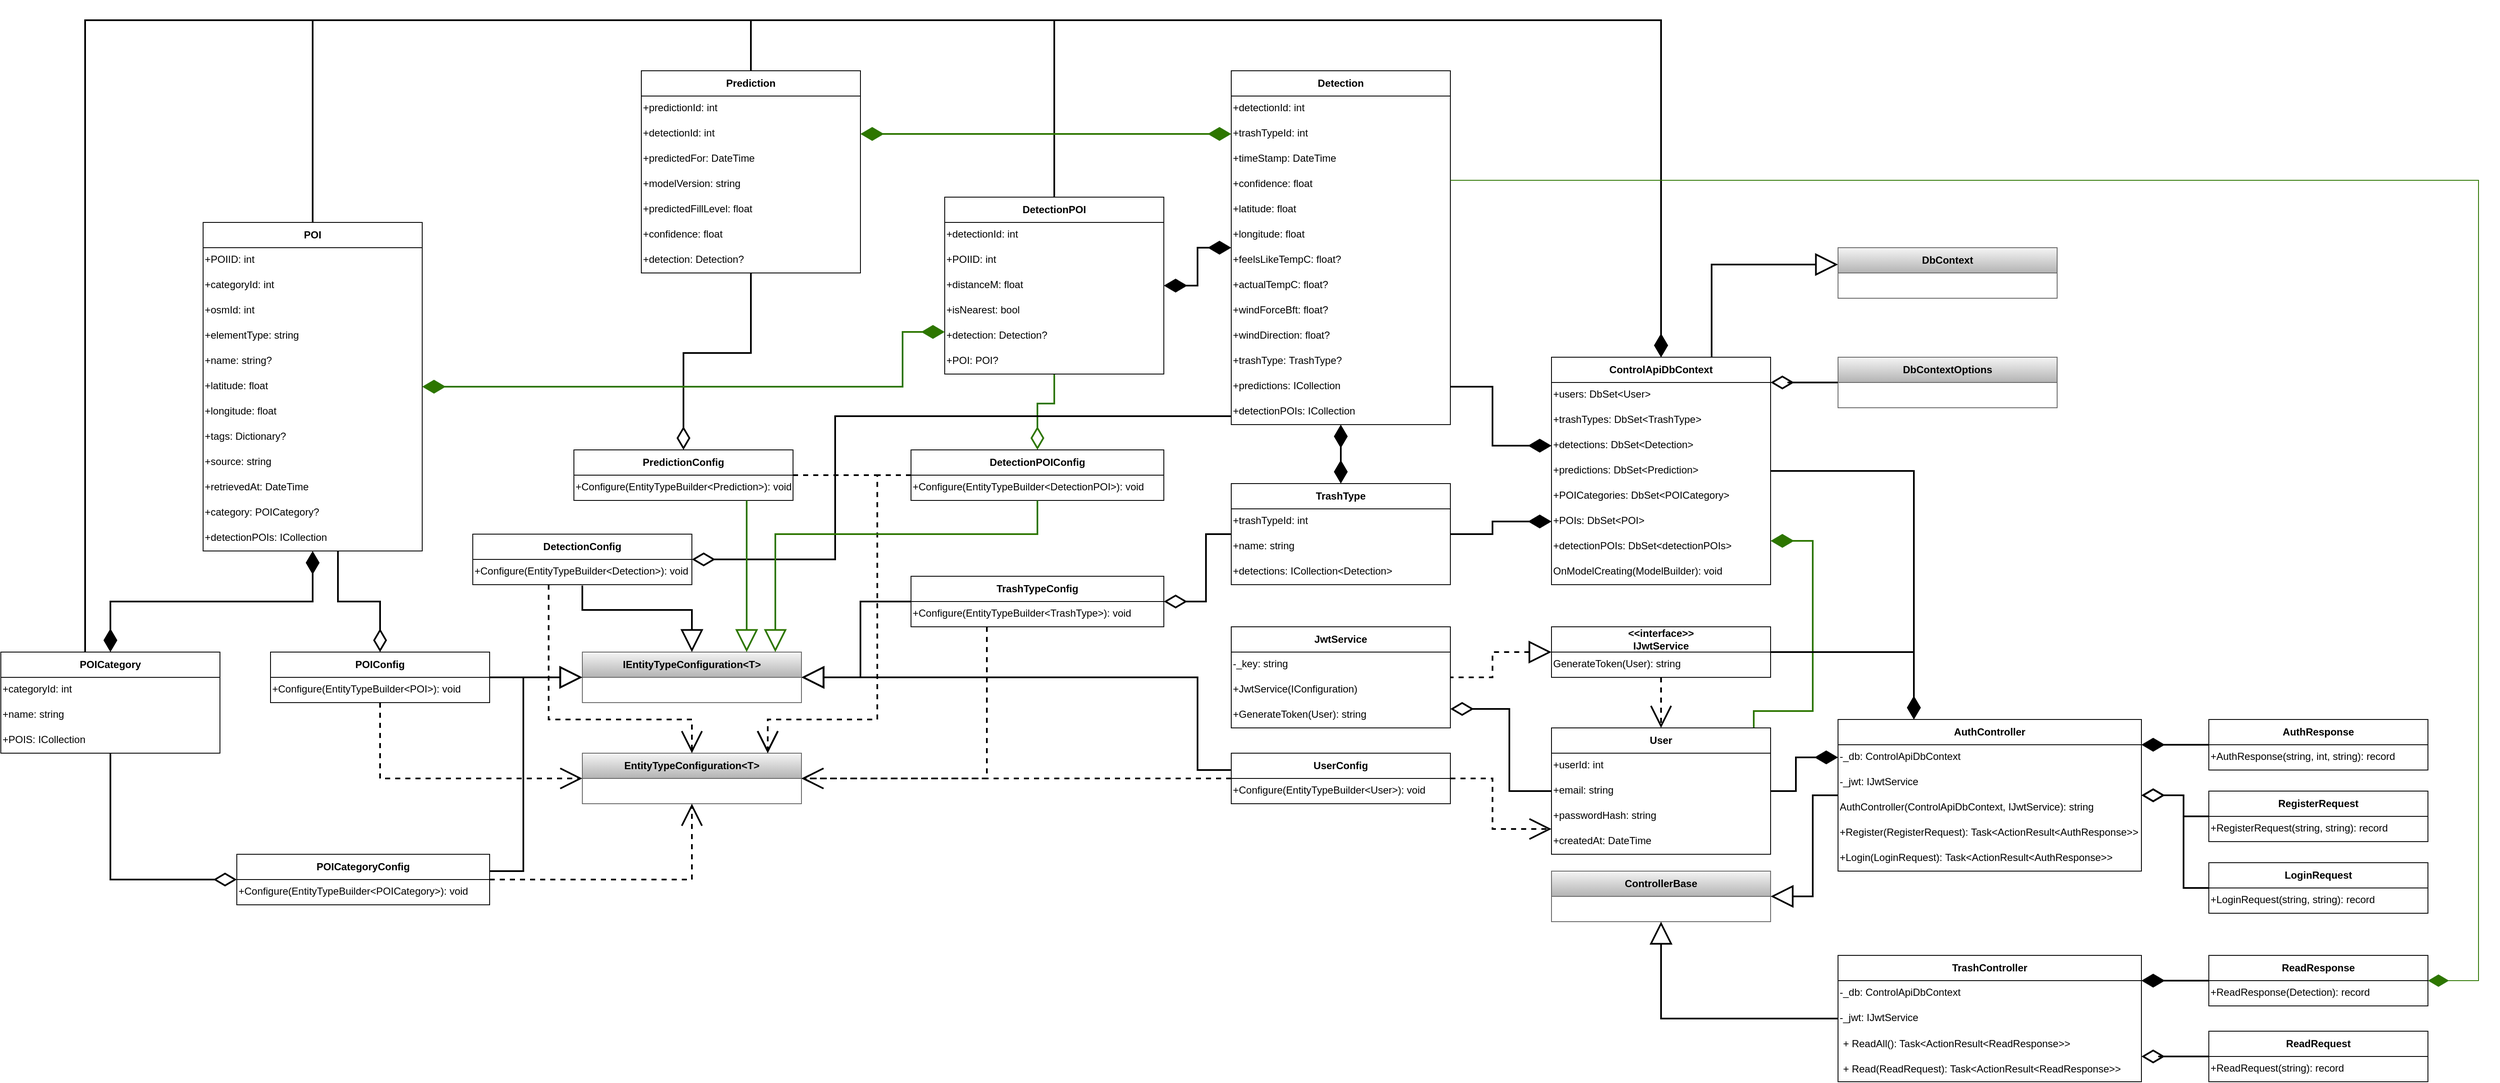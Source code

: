 <mxfile version="26.1.1">
  <diagram name="Page-1" id="39hm194q-l13xccRxlsW">
    <mxGraphModel dx="7555" dy="3264" grid="1" gridSize="10" guides="1" tooltips="1" connect="1" arrows="1" fold="1" page="1" pageScale="1" pageWidth="827" pageHeight="1169" math="0" shadow="0">
      <root>
        <mxCell id="0" />
        <mxCell id="1" parent="0" />
        <mxCell id="13d7S-6Wr-XDgdYsWWci-10" value="&lt;span style=&quot;font-weight: 700;&quot;&gt;TrashController&lt;/span&gt;" style="swimlane;fontStyle=0;childLayout=stackLayout;horizontal=1;startSize=30;horizontalStack=0;resizeParent=1;resizeParentMax=0;resizeLast=0;collapsible=1;marginBottom=0;whiteSpace=wrap;html=1;" parent="1" vertex="1">
          <mxGeometry x="-1440" y="480" width="360" height="150" as="geometry" />
        </mxCell>
        <mxCell id="RKpVfi-_QJKtM7PnYj4Q-44" value="-_db: ControlApiDbContext" style="text;whiteSpace=wrap;html=1;" vertex="1" parent="13d7S-6Wr-XDgdYsWWci-10">
          <mxGeometry y="30" width="360" height="30" as="geometry" />
        </mxCell>
        <mxCell id="RKpVfi-_QJKtM7PnYj4Q-43" value="-_jwt: IJwtService" style="text;whiteSpace=wrap;html=1;" vertex="1" parent="13d7S-6Wr-XDgdYsWWci-10">
          <mxGeometry y="60" width="360" height="30" as="geometry" />
        </mxCell>
        <mxCell id="13d7S-6Wr-XDgdYsWWci-21" value="+&amp;nbsp;ReadAll(): Task&amp;lt;ActionResult&amp;lt;ReadResponse&amp;gt;&amp;gt;" style="text;strokeColor=none;fillColor=none;align=left;verticalAlign=middle;spacingLeft=4;spacingRight=4;overflow=hidden;points=[[0,0.5],[1,0.5]];portConstraint=eastwest;rotatable=0;whiteSpace=wrap;html=1;" parent="13d7S-6Wr-XDgdYsWWci-10" vertex="1">
          <mxGeometry y="90" width="360" height="30" as="geometry" />
        </mxCell>
        <mxCell id="13d7S-6Wr-XDgdYsWWci-23" value="+ Read(ReadRequest): Task&amp;lt;ActionResult&amp;lt;ReadResponse&amp;gt;&amp;gt;" style="text;strokeColor=none;fillColor=none;align=left;verticalAlign=middle;spacingLeft=4;spacingRight=4;overflow=hidden;points=[[0,0.5],[1,0.5]];portConstraint=eastwest;rotatable=0;whiteSpace=wrap;html=1;" parent="13d7S-6Wr-XDgdYsWWci-10" vertex="1">
          <mxGeometry y="120" width="360" height="30" as="geometry" />
        </mxCell>
        <mxCell id="iMFxXNbG9mVQUTvpo4ha-89" style="edgeStyle=orthogonalEdgeStyle;rounded=0;orthogonalLoop=1;jettySize=auto;html=1;entryX=0.25;entryY=0;entryDx=0;entryDy=0;strokeWidth=2;endSize=22;endArrow=diamondThin;endFill=1;" parent="1" source="e_NueUDCwhWNqrkMhHox-1" target="iMFxXNbG9mVQUTvpo4ha-80" edge="1">
          <mxGeometry relative="1" as="geometry" />
        </mxCell>
        <mxCell id="RKpVfi-_QJKtM7PnYj4Q-41" style="edgeStyle=orthogonalEdgeStyle;rounded=0;orthogonalLoop=1;jettySize=auto;html=1;endArrow=block;endFill=0;strokeWidth=2;endSize=22;" edge="1" parent="1" source="e_NueUDCwhWNqrkMhHox-1" target="iMFxXNbG9mVQUTvpo4ha-42">
          <mxGeometry relative="1" as="geometry">
            <Array as="points">
              <mxPoint x="-1590" y="-340" />
            </Array>
          </mxGeometry>
        </mxCell>
        <mxCell id="e_NueUDCwhWNqrkMhHox-1" value="&lt;b&gt;ControlApiDbContext&lt;/b&gt;" style="swimlane;fontStyle=0;childLayout=stackLayout;horizontal=1;startSize=30;horizontalStack=0;resizeParent=1;resizeParentMax=0;resizeLast=0;collapsible=1;marginBottom=0;whiteSpace=wrap;html=1;align=center;labelBackgroundColor=none;fontColor=default;" parent="1" vertex="1">
          <mxGeometry x="-1780" y="-230" width="260" height="270" as="geometry" />
        </mxCell>
        <mxCell id="e_NueUDCwhWNqrkMhHox-4" value="&lt;span style=&quot;font-family: Helvetica; font-size: 12px; font-style: normal; font-variant-ligatures: normal; font-variant-caps: normal; font-weight: 400; letter-spacing: normal; orphans: 2; text-align: left; text-indent: 0px; text-transform: none; widows: 2; word-spacing: 0px; -webkit-text-stroke-width: 0px; white-space: normal; text-decoration-thickness: initial; text-decoration-style: initial; text-decoration-color: initial; float: none; display: inline !important;&quot;&gt;+users: DbSet&amp;lt;User&amp;gt;&lt;/span&gt;" style="text;whiteSpace=wrap;html=1;labelBackgroundColor=none;fontColor=default;" parent="e_NueUDCwhWNqrkMhHox-1" vertex="1">
          <mxGeometry y="30" width="260" height="30" as="geometry" />
        </mxCell>
        <mxCell id="e_NueUDCwhWNqrkMhHox-8" value="&lt;span style=&quot;font-family: Helvetica; font-size: 12px; font-style: normal; font-variant-ligatures: normal; font-variant-caps: normal; font-weight: 400; letter-spacing: normal; orphans: 2; text-align: left; text-indent: 0px; text-transform: none; widows: 2; word-spacing: 0px; -webkit-text-stroke-width: 0px; white-space: normal; text-decoration-thickness: initial; text-decoration-style: initial; text-decoration-color: initial; float: none; display: inline !important;&quot;&gt;+trashTypes: DbSet&amp;lt;TrashType&amp;gt;&lt;/span&gt;" style="text;whiteSpace=wrap;html=1;labelBackgroundColor=none;fontColor=default;" parent="e_NueUDCwhWNqrkMhHox-1" vertex="1">
          <mxGeometry y="60" width="260" height="30" as="geometry" />
        </mxCell>
        <mxCell id="e_NueUDCwhWNqrkMhHox-7" value="&lt;span style=&quot;font-family: Helvetica; font-size: 12px; font-style: normal; font-variant-ligatures: normal; font-variant-caps: normal; font-weight: 400; letter-spacing: normal; orphans: 2; text-align: left; text-indent: 0px; text-transform: none; widows: 2; word-spacing: 0px; -webkit-text-stroke-width: 0px; white-space: normal; text-decoration-thickness: initial; text-decoration-style: initial; text-decoration-color: initial; float: none; display: inline !important;&quot;&gt;+detections: DbSet&amp;lt;Detection&amp;gt;&lt;/span&gt;" style="text;whiteSpace=wrap;html=1;labelBackgroundColor=none;fontColor=default;" parent="e_NueUDCwhWNqrkMhHox-1" vertex="1">
          <mxGeometry y="90" width="260" height="30" as="geometry" />
        </mxCell>
        <mxCell id="e_NueUDCwhWNqrkMhHox-9" value="&lt;span style=&quot;font-family: Helvetica; font-size: 12px; font-style: normal; font-variant-ligatures: normal; font-variant-caps: normal; font-weight: 400; letter-spacing: normal; orphans: 2; text-align: left; text-indent: 0px; text-transform: none; widows: 2; word-spacing: 0px; -webkit-text-stroke-width: 0px; white-space: normal; text-decoration-thickness: initial; text-decoration-style: initial; text-decoration-color: initial; float: none; display: inline !important;&quot;&gt;+predictions: DbSet&amp;lt;Prediction&amp;gt;&lt;/span&gt;" style="text;whiteSpace=wrap;html=1;labelBackgroundColor=none;fontColor=default;" parent="e_NueUDCwhWNqrkMhHox-1" vertex="1">
          <mxGeometry y="120" width="260" height="30" as="geometry" />
        </mxCell>
        <mxCell id="e_NueUDCwhWNqrkMhHox-6" value="&lt;span style=&quot;font-family: Helvetica; font-size: 12px; font-style: normal; font-variant-ligatures: normal; font-variant-caps: normal; font-weight: 400; letter-spacing: normal; orphans: 2; text-align: left; text-indent: 0px; text-transform: none; widows: 2; word-spacing: 0px; -webkit-text-stroke-width: 0px; white-space: normal; text-decoration-thickness: initial; text-decoration-style: initial; text-decoration-color: initial; float: none; display: inline !important;&quot;&gt;+POICategories: DbSet&amp;lt;POICategory&amp;gt;&lt;/span&gt;" style="text;whiteSpace=wrap;html=1;labelBackgroundColor=none;fontColor=default;" parent="e_NueUDCwhWNqrkMhHox-1" vertex="1">
          <mxGeometry y="150" width="260" height="30" as="geometry" />
        </mxCell>
        <mxCell id="e_NueUDCwhWNqrkMhHox-5" value="&lt;span style=&quot;font-family: Helvetica; font-size: 12px; font-style: normal; font-variant-ligatures: normal; font-variant-caps: normal; font-weight: 400; letter-spacing: normal; orphans: 2; text-align: left; text-indent: 0px; text-transform: none; widows: 2; word-spacing: 0px; -webkit-text-stroke-width: 0px; white-space: normal; text-decoration-thickness: initial; text-decoration-style: initial; text-decoration-color: initial; float: none; display: inline !important;&quot;&gt;+POIs: DbSet&amp;lt;POI&amp;gt;&lt;/span&gt;" style="text;whiteSpace=wrap;html=1;labelBackgroundColor=none;fontColor=default;" parent="e_NueUDCwhWNqrkMhHox-1" vertex="1">
          <mxGeometry y="180" width="260" height="30" as="geometry" />
        </mxCell>
        <mxCell id="e_NueUDCwhWNqrkMhHox-3" value="&lt;span style=&quot;font-family: Helvetica; font-size: 12px; font-style: normal; font-variant-ligatures: normal; font-variant-caps: normal; font-weight: 400; letter-spacing: normal; orphans: 2; text-align: left; text-indent: 0px; text-transform: none; widows: 2; word-spacing: 0px; -webkit-text-stroke-width: 0px; white-space: normal; text-decoration-thickness: initial; text-decoration-style: initial; text-decoration-color: initial; float: none; display: inline !important;&quot;&gt;+detectionPOIs: DbSet&amp;lt;detectionPOIs&amp;gt;&lt;/span&gt;" style="text;whiteSpace=wrap;html=1;labelBackgroundColor=none;fontColor=default;" parent="e_NueUDCwhWNqrkMhHox-1" vertex="1">
          <mxGeometry y="210" width="260" height="30" as="geometry" />
        </mxCell>
        <mxCell id="e_NueUDCwhWNqrkMhHox-2" value="&lt;span style=&quot;font-family: Helvetica; font-size: 12px; font-style: normal; font-variant-ligatures: normal; font-variant-caps: normal; font-weight: 400; letter-spacing: normal; orphans: 2; text-align: left; text-indent: 0px; text-transform: none; widows: 2; word-spacing: 0px; -webkit-text-stroke-width: 0px; white-space: normal; text-decoration-thickness: initial; text-decoration-style: initial; text-decoration-color: initial; float: none; display: inline !important;&quot;&gt;OnModelCreating(ModelBuilder): void&lt;/span&gt;" style="text;whiteSpace=wrap;html=1;labelBackgroundColor=none;fontColor=default;" parent="e_NueUDCwhWNqrkMhHox-1" vertex="1">
          <mxGeometry y="240" width="260" height="30" as="geometry" />
        </mxCell>
        <mxCell id="iMFxXNbG9mVQUTvpo4ha-94" style="edgeStyle=orthogonalEdgeStyle;rounded=0;orthogonalLoop=1;jettySize=auto;html=1;entryX=0;entryY=0.5;entryDx=0;entryDy=0;endArrow=diamondThin;endFill=1;strokeWidth=2;endSize=22;" parent="1" source="e_NueUDCwhWNqrkMhHox-14" target="iMFxXNbG9mVQUTvpo4ha-81" edge="1">
          <mxGeometry relative="1" as="geometry" />
        </mxCell>
        <mxCell id="iMFxXNbG9mVQUTvpo4ha-97" style="edgeStyle=orthogonalEdgeStyle;rounded=0;orthogonalLoop=1;jettySize=auto;html=1;strokeWidth=2;fillColor=#60a917;strokeColor=#2D7600;endArrow=diamondThin;endFill=1;endSize=22;labelBackgroundColor=none;fontColor=default;" parent="1" source="e_NueUDCwhWNqrkMhHox-14" target="e_NueUDCwhWNqrkMhHox-1" edge="1">
          <mxGeometry relative="1" as="geometry">
            <Array as="points">
              <mxPoint x="-1540" y="190" />
              <mxPoint x="-1470" y="190" />
              <mxPoint x="-1470" y="-12" />
            </Array>
          </mxGeometry>
        </mxCell>
        <mxCell id="e_NueUDCwhWNqrkMhHox-14" value="&lt;b&gt;User&lt;/b&gt;" style="swimlane;fontStyle=0;childLayout=stackLayout;horizontal=1;startSize=30;horizontalStack=0;resizeParent=1;resizeParentMax=0;resizeLast=0;collapsible=1;marginBottom=0;whiteSpace=wrap;html=1;align=center;labelBackgroundColor=none;fontColor=default;" parent="1" vertex="1">
          <mxGeometry x="-1780" y="210" width="260" height="150" as="geometry" />
        </mxCell>
        <mxCell id="e_NueUDCwhWNqrkMhHox-16" value="&lt;span style=&quot;font-family: Helvetica; font-size: 12px; font-style: normal; font-variant-ligatures: normal; font-variant-caps: normal; font-weight: 400; letter-spacing: normal; orphans: 2; text-align: left; text-indent: 0px; text-transform: none; widows: 2; word-spacing: 0px; -webkit-text-stroke-width: 0px; white-space: normal; text-decoration-thickness: initial; text-decoration-style: initial; text-decoration-color: initial; float: none; display: inline !important;&quot;&gt;+userId: int&lt;/span&gt;" style="text;whiteSpace=wrap;html=1;labelBackgroundColor=none;fontColor=default;" parent="e_NueUDCwhWNqrkMhHox-14" vertex="1">
          <mxGeometry y="30" width="260" height="30" as="geometry" />
        </mxCell>
        <mxCell id="e_NueUDCwhWNqrkMhHox-17" value="&lt;span style=&quot;font-family: Helvetica; font-size: 12px; font-style: normal; font-variant-ligatures: normal; font-variant-caps: normal; font-weight: 400; letter-spacing: normal; orphans: 2; text-align: left; text-indent: 0px; text-transform: none; widows: 2; word-spacing: 0px; -webkit-text-stroke-width: 0px; white-space: normal; text-decoration-thickness: initial; text-decoration-style: initial; text-decoration-color: initial; float: none; display: inline !important;&quot;&gt;+email: string&lt;/span&gt;" style="text;whiteSpace=wrap;html=1;labelBackgroundColor=none;fontColor=default;" parent="e_NueUDCwhWNqrkMhHox-14" vertex="1">
          <mxGeometry y="60" width="260" height="30" as="geometry" />
        </mxCell>
        <mxCell id="e_NueUDCwhWNqrkMhHox-18" value="&lt;span style=&quot;font-family: Helvetica; font-size: 12px; font-style: normal; font-variant-ligatures: normal; font-variant-caps: normal; font-weight: 400; letter-spacing: normal; orphans: 2; text-align: left; text-indent: 0px; text-transform: none; widows: 2; word-spacing: 0px; -webkit-text-stroke-width: 0px; white-space: normal; text-decoration-thickness: initial; text-decoration-style: initial; text-decoration-color: initial; float: none; display: inline !important;&quot;&gt;+passwordHash: string&lt;/span&gt;" style="text;whiteSpace=wrap;html=1;labelBackgroundColor=none;fontColor=default;" parent="e_NueUDCwhWNqrkMhHox-14" vertex="1">
          <mxGeometry y="90" width="260" height="30" as="geometry" />
        </mxCell>
        <mxCell id="e_NueUDCwhWNqrkMhHox-15" value="&lt;span style=&quot;font-family: Helvetica; font-size: 12px; font-style: normal; font-variant-ligatures: normal; font-variant-caps: normal; font-weight: 400; letter-spacing: normal; orphans: 2; text-align: left; text-indent: 0px; text-transform: none; widows: 2; word-spacing: 0px; -webkit-text-stroke-width: 0px; white-space: normal; text-decoration-thickness: initial; text-decoration-style: initial; text-decoration-color: initial; float: none; display: inline !important;&quot;&gt;+createdAt: DateTime&lt;/span&gt;" style="text;whiteSpace=wrap;html=1;labelBackgroundColor=none;fontColor=default;" parent="e_NueUDCwhWNqrkMhHox-14" vertex="1">
          <mxGeometry y="120" width="260" height="30" as="geometry" />
        </mxCell>
        <mxCell id="RKpVfi-_QJKtM7PnYj4Q-1" style="edgeStyle=orthogonalEdgeStyle;rounded=0;orthogonalLoop=1;jettySize=auto;html=1;entryX=0;entryY=0.5;entryDx=0;entryDy=0;strokeWidth=2;endArrow=diamondThin;endFill=1;targetPerimeterSpacing=-1;endSize=22;" edge="1" parent="1" source="e_NueUDCwhWNqrkMhHox-19" target="e_NueUDCwhWNqrkMhHox-5">
          <mxGeometry relative="1" as="geometry" />
        </mxCell>
        <mxCell id="RKpVfi-_QJKtM7PnYj4Q-4" style="edgeStyle=orthogonalEdgeStyle;rounded=0;orthogonalLoop=1;jettySize=auto;html=1;strokeWidth=2;endArrow=diamondThin;endFill=0;endSize=22;" edge="1" parent="1" source="e_NueUDCwhWNqrkMhHox-19" target="iMFxXNbG9mVQUTvpo4ha-102">
          <mxGeometry relative="1" as="geometry" />
        </mxCell>
        <mxCell id="e_NueUDCwhWNqrkMhHox-19" value="TrashType" style="swimlane;childLayout=stackLayout;horizontal=1;startSize=30;horizontalStack=0;resizeParent=1;resizeParentMax=0;resizeLast=0;collapsible=1;marginBottom=0;whiteSpace=wrap;html=1;align=center;" parent="1" vertex="1">
          <mxGeometry x="-2160" y="-80" width="260" height="120" as="geometry" />
        </mxCell>
        <mxCell id="e_NueUDCwhWNqrkMhHox-20" value="+trashTypeId: int&#xa;" style="text;whiteSpace=wrap;html=1;" parent="e_NueUDCwhWNqrkMhHox-19" vertex="1">
          <mxGeometry y="30" width="260" height="30" as="geometry" />
        </mxCell>
        <mxCell id="e_NueUDCwhWNqrkMhHox-21" value="+name: string&#xa;" style="text;whiteSpace=wrap;html=1;" parent="e_NueUDCwhWNqrkMhHox-19" vertex="1">
          <mxGeometry y="60" width="260" height="30" as="geometry" />
        </mxCell>
        <mxCell id="e_NueUDCwhWNqrkMhHox-22" value="+detections:&amp;nbsp;ICollection&amp;lt;Detection&amp;gt;" style="text;whiteSpace=wrap;html=1;" parent="e_NueUDCwhWNqrkMhHox-19" vertex="1">
          <mxGeometry y="90" width="260" height="30" as="geometry" />
        </mxCell>
        <mxCell id="RKpVfi-_QJKtM7PnYj4Q-15" style="edgeStyle=orthogonalEdgeStyle;rounded=0;orthogonalLoop=1;jettySize=auto;html=1;endSize=22;endArrow=diamondThin;endFill=0;strokeWidth=2;" edge="1" parent="1" source="e_NueUDCwhWNqrkMhHox-25" target="iMFxXNbG9mVQUTvpo4ha-104">
          <mxGeometry relative="1" as="geometry" />
        </mxCell>
        <mxCell id="RKpVfi-_QJKtM7PnYj4Q-18" style="edgeStyle=orthogonalEdgeStyle;rounded=0;orthogonalLoop=1;jettySize=auto;html=1;strokeWidth=2;endArrow=diamondThin;endFill=1;endSize=22;" edge="1" parent="1" source="e_NueUDCwhWNqrkMhHox-25" target="e_NueUDCwhWNqrkMhHox-1">
          <mxGeometry relative="1" as="geometry">
            <Array as="points">
              <mxPoint x="-2730" y="-630" />
              <mxPoint x="-1650" y="-630" />
            </Array>
          </mxGeometry>
        </mxCell>
        <mxCell id="e_NueUDCwhWNqrkMhHox-25" value="Prediction" style="swimlane;childLayout=stackLayout;horizontal=1;startSize=30;horizontalStack=0;resizeParent=1;resizeParentMax=0;resizeLast=0;collapsible=1;marginBottom=0;whiteSpace=wrap;html=1;align=center;" parent="1" vertex="1">
          <mxGeometry x="-2860" y="-570" width="260" height="240" as="geometry" />
        </mxCell>
        <mxCell id="e_NueUDCwhWNqrkMhHox-26" value="+predictionId: int&#xa;" style="text;whiteSpace=wrap;html=1;" parent="e_NueUDCwhWNqrkMhHox-25" vertex="1">
          <mxGeometry y="30" width="260" height="30" as="geometry" />
        </mxCell>
        <mxCell id="e_NueUDCwhWNqrkMhHox-27" value="+detectionId: int&#xa;" style="text;whiteSpace=wrap;html=1;" parent="e_NueUDCwhWNqrkMhHox-25" vertex="1">
          <mxGeometry y="60" width="260" height="30" as="geometry" />
        </mxCell>
        <mxCell id="e_NueUDCwhWNqrkMhHox-28" value="+predictedFor: DateTime&#xa;" style="text;whiteSpace=wrap;html=1;" parent="e_NueUDCwhWNqrkMhHox-25" vertex="1">
          <mxGeometry y="90" width="260" height="30" as="geometry" />
        </mxCell>
        <mxCell id="e_NueUDCwhWNqrkMhHox-30" value="+modelVersion: string&#xa;" style="text;whiteSpace=wrap;html=1;" parent="e_NueUDCwhWNqrkMhHox-25" vertex="1">
          <mxGeometry y="120" width="260" height="30" as="geometry" />
        </mxCell>
        <mxCell id="e_NueUDCwhWNqrkMhHox-29" value="+predictedFillLevel: float&#xa;" style="text;whiteSpace=wrap;html=1;" parent="e_NueUDCwhWNqrkMhHox-25" vertex="1">
          <mxGeometry y="150" width="260" height="30" as="geometry" />
        </mxCell>
        <mxCell id="e_NueUDCwhWNqrkMhHox-32" value="+confidence: float&#xa;" style="text;whiteSpace=wrap;html=1;" parent="e_NueUDCwhWNqrkMhHox-25" vertex="1">
          <mxGeometry y="180" width="260" height="30" as="geometry" />
        </mxCell>
        <mxCell id="e_NueUDCwhWNqrkMhHox-31" value="+detection: Detection?" style="text;whiteSpace=wrap;html=1;" parent="e_NueUDCwhWNqrkMhHox-25" vertex="1">
          <mxGeometry y="210" width="260" height="30" as="geometry" />
        </mxCell>
        <mxCell id="RKpVfi-_QJKtM7PnYj4Q-27" style="edgeStyle=orthogonalEdgeStyle;rounded=0;orthogonalLoop=1;jettySize=auto;html=1;endArrow=diamondThin;endFill=1;strokeWidth=2;endSize=22;startArrow=diamondThin;startFill=1;startSize=22;" edge="1" parent="1" source="e_NueUDCwhWNqrkMhHox-34" target="e_NueUDCwhWNqrkMhHox-42">
          <mxGeometry relative="1" as="geometry" />
        </mxCell>
        <mxCell id="RKpVfi-_QJKtM7PnYj4Q-32" style="edgeStyle=orthogonalEdgeStyle;rounded=0;orthogonalLoop=1;jettySize=auto;html=1;endArrow=diamondThin;endFill=0;strokeWidth=2;endSize=22;" edge="1" parent="1" source="e_NueUDCwhWNqrkMhHox-34" target="iMFxXNbG9mVQUTvpo4ha-110">
          <mxGeometry relative="1" as="geometry">
            <Array as="points">
              <mxPoint x="-3490" y="390" />
            </Array>
          </mxGeometry>
        </mxCell>
        <mxCell id="RKpVfi-_QJKtM7PnYj4Q-33" style="edgeStyle=orthogonalEdgeStyle;rounded=0;orthogonalLoop=1;jettySize=auto;html=1;strokeWidth=2;endArrow=diamondThin;endFill=1;endSize=22;" edge="1" parent="1" source="e_NueUDCwhWNqrkMhHox-34" target="e_NueUDCwhWNqrkMhHox-1">
          <mxGeometry relative="1" as="geometry">
            <Array as="points">
              <mxPoint x="-3520" y="-630" />
              <mxPoint x="-1650" y="-630" />
            </Array>
          </mxGeometry>
        </mxCell>
        <mxCell id="e_NueUDCwhWNqrkMhHox-34" value="POICategory" style="swimlane;childLayout=stackLayout;horizontal=1;startSize=30;horizontalStack=0;resizeParent=1;resizeParentMax=0;resizeLast=0;collapsible=1;marginBottom=0;whiteSpace=wrap;html=1;align=center;" parent="1" vertex="1">
          <mxGeometry x="-3620" y="120" width="260" height="120" as="geometry" />
        </mxCell>
        <mxCell id="e_NueUDCwhWNqrkMhHox-35" value="+categoryId: int" style="text;whiteSpace=wrap;html=1;" parent="e_NueUDCwhWNqrkMhHox-34" vertex="1">
          <mxGeometry y="30" width="260" height="30" as="geometry" />
        </mxCell>
        <mxCell id="e_NueUDCwhWNqrkMhHox-36" value="+name: string" style="text;whiteSpace=wrap;html=1;" parent="e_NueUDCwhWNqrkMhHox-34" vertex="1">
          <mxGeometry y="60" width="260" height="30" as="geometry" />
        </mxCell>
        <mxCell id="e_NueUDCwhWNqrkMhHox-37" value="+POIS: ICollection&lt;POI&gt;" style="text;whiteSpace=wrap;html=1;" parent="e_NueUDCwhWNqrkMhHox-34" vertex="1">
          <mxGeometry y="90" width="260" height="30" as="geometry" />
        </mxCell>
        <mxCell id="RKpVfi-_QJKtM7PnYj4Q-28" style="edgeStyle=orthogonalEdgeStyle;rounded=0;orthogonalLoop=1;jettySize=auto;html=1;endArrow=diamondThin;startFill=0;strokeWidth=2;entryX=0.5;entryY=0;entryDx=0;entryDy=0;endFill=1;endSize=22;" edge="1" parent="1" source="e_NueUDCwhWNqrkMhHox-42" target="e_NueUDCwhWNqrkMhHox-1">
          <mxGeometry relative="1" as="geometry">
            <mxPoint x="-2730" y="-630" as="targetPoint" />
            <Array as="points">
              <mxPoint x="-3250" y="-630" />
              <mxPoint x="-1650" y="-630" />
            </Array>
          </mxGeometry>
        </mxCell>
        <mxCell id="RKpVfi-_QJKtM7PnYj4Q-29" style="edgeStyle=orthogonalEdgeStyle;rounded=0;orthogonalLoop=1;jettySize=auto;html=1;entryX=0.5;entryY=0;entryDx=0;entryDy=0;strokeWidth=2;endSize=22;endArrow=diamondThin;endFill=0;" edge="1" parent="1" source="e_NueUDCwhWNqrkMhHox-42" target="iMFxXNbG9mVQUTvpo4ha-112">
          <mxGeometry relative="1" as="geometry">
            <Array as="points">
              <mxPoint x="-3220" y="60" />
              <mxPoint x="-3170" y="60" />
            </Array>
          </mxGeometry>
        </mxCell>
        <mxCell id="e_NueUDCwhWNqrkMhHox-42" value="POI" style="swimlane;childLayout=stackLayout;horizontal=1;startSize=30;horizontalStack=0;resizeParent=1;resizeParentMax=0;resizeLast=0;collapsible=1;marginBottom=0;whiteSpace=wrap;html=1;align=center;" parent="1" vertex="1">
          <mxGeometry x="-3380" y="-390" width="260" height="390" as="geometry" />
        </mxCell>
        <mxCell id="e_NueUDCwhWNqrkMhHox-43" value="+POIID: int" style="text;whiteSpace=wrap;html=1;" parent="e_NueUDCwhWNqrkMhHox-42" vertex="1">
          <mxGeometry y="30" width="260" height="30" as="geometry" />
        </mxCell>
        <mxCell id="e_NueUDCwhWNqrkMhHox-44" value="+categoryId: int" style="text;whiteSpace=wrap;html=1;" parent="e_NueUDCwhWNqrkMhHox-42" vertex="1">
          <mxGeometry y="60" width="260" height="30" as="geometry" />
        </mxCell>
        <mxCell id="e_NueUDCwhWNqrkMhHox-45" value="+osmId: int" style="text;whiteSpace=wrap;html=1;" parent="e_NueUDCwhWNqrkMhHox-42" vertex="1">
          <mxGeometry y="90" width="260" height="30" as="geometry" />
        </mxCell>
        <mxCell id="e_NueUDCwhWNqrkMhHox-46" value="+elementType: string" style="text;whiteSpace=wrap;html=1;" parent="e_NueUDCwhWNqrkMhHox-42" vertex="1">
          <mxGeometry y="120" width="260" height="30" as="geometry" />
        </mxCell>
        <mxCell id="e_NueUDCwhWNqrkMhHox-47" value="+name: string?" style="text;whiteSpace=wrap;html=1;" parent="e_NueUDCwhWNqrkMhHox-42" vertex="1">
          <mxGeometry y="150" width="260" height="30" as="geometry" />
        </mxCell>
        <mxCell id="e_NueUDCwhWNqrkMhHox-48" value="+latitude: float" style="text;whiteSpace=wrap;html=1;" parent="e_NueUDCwhWNqrkMhHox-42" vertex="1">
          <mxGeometry y="180" width="260" height="30" as="geometry" />
        </mxCell>
        <mxCell id="e_NueUDCwhWNqrkMhHox-50" value="+longitude: float" style="text;whiteSpace=wrap;html=1;" parent="e_NueUDCwhWNqrkMhHox-42" vertex="1">
          <mxGeometry y="210" width="260" height="30" as="geometry" />
        </mxCell>
        <mxCell id="e_NueUDCwhWNqrkMhHox-51" value="+tags: Dictionary&lt;string, string&gt;?" style="text;whiteSpace=wrap;html=1;" parent="e_NueUDCwhWNqrkMhHox-42" vertex="1">
          <mxGeometry y="240" width="260" height="30" as="geometry" />
        </mxCell>
        <mxCell id="e_NueUDCwhWNqrkMhHox-53" value="+source: string" style="text;whiteSpace=wrap;html=1;" parent="e_NueUDCwhWNqrkMhHox-42" vertex="1">
          <mxGeometry y="270" width="260" height="30" as="geometry" />
        </mxCell>
        <mxCell id="e_NueUDCwhWNqrkMhHox-54" value="+retrievedAt: DateTime" style="text;whiteSpace=wrap;html=1;" parent="e_NueUDCwhWNqrkMhHox-42" vertex="1">
          <mxGeometry y="300" width="260" height="30" as="geometry" />
        </mxCell>
        <mxCell id="e_NueUDCwhWNqrkMhHox-52" value="+category: POICategory?" style="text;whiteSpace=wrap;html=1;" parent="e_NueUDCwhWNqrkMhHox-42" vertex="1">
          <mxGeometry y="330" width="260" height="30" as="geometry" />
        </mxCell>
        <mxCell id="e_NueUDCwhWNqrkMhHox-49" value="+detectionPOIs: ICollection&lt;DetectionPOI&gt;" style="text;whiteSpace=wrap;html=1;" parent="e_NueUDCwhWNqrkMhHox-42" vertex="1">
          <mxGeometry y="360" width="260" height="30" as="geometry" />
        </mxCell>
        <mxCell id="RKpVfi-_QJKtM7PnYj4Q-19" style="edgeStyle=orthogonalEdgeStyle;rounded=0;orthogonalLoop=1;jettySize=auto;html=1;endArrow=diamondThin;endFill=0;strokeWidth=2;endSize=22;fillColor=#60a917;strokeColor=#2D7600;" edge="1" parent="1" source="iMFxXNbG9mVQUTvpo4ha-1" target="iMFxXNbG9mVQUTvpo4ha-108">
          <mxGeometry relative="1" as="geometry" />
        </mxCell>
        <mxCell id="RKpVfi-_QJKtM7PnYj4Q-25" style="edgeStyle=orthogonalEdgeStyle;rounded=0;orthogonalLoop=1;jettySize=auto;html=1;endArrow=diamondThin;endFill=1;strokeWidth=2;endSize=22;" edge="1" parent="1" source="iMFxXNbG9mVQUTvpo4ha-1" target="e_NueUDCwhWNqrkMhHox-1">
          <mxGeometry relative="1" as="geometry">
            <Array as="points">
              <mxPoint x="-2370" y="-630" />
              <mxPoint x="-1650" y="-630" />
            </Array>
          </mxGeometry>
        </mxCell>
        <mxCell id="iMFxXNbG9mVQUTvpo4ha-1" value="DetectionPOI" style="swimlane;childLayout=stackLayout;horizontal=1;startSize=30;horizontalStack=0;resizeParent=1;resizeParentMax=0;resizeLast=0;collapsible=1;marginBottom=0;whiteSpace=wrap;html=1;align=center;" parent="1" vertex="1">
          <mxGeometry x="-2500" y="-420" width="260" height="210" as="geometry" />
        </mxCell>
        <mxCell id="iMFxXNbG9mVQUTvpo4ha-2" value="+detectionId: int" style="text;whiteSpace=wrap;html=1;" parent="iMFxXNbG9mVQUTvpo4ha-1" vertex="1">
          <mxGeometry y="30" width="260" height="30" as="geometry" />
        </mxCell>
        <mxCell id="iMFxXNbG9mVQUTvpo4ha-3" value="+POIID: int" style="text;whiteSpace=wrap;html=1;" parent="iMFxXNbG9mVQUTvpo4ha-1" vertex="1">
          <mxGeometry y="60" width="260" height="30" as="geometry" />
        </mxCell>
        <mxCell id="iMFxXNbG9mVQUTvpo4ha-4" value="+distanceM: float" style="text;whiteSpace=wrap;html=1;" parent="iMFxXNbG9mVQUTvpo4ha-1" vertex="1">
          <mxGeometry y="90" width="260" height="30" as="geometry" />
        </mxCell>
        <mxCell id="iMFxXNbG9mVQUTvpo4ha-5" value="+isNearest: bool" style="text;whiteSpace=wrap;html=1;" parent="iMFxXNbG9mVQUTvpo4ha-1" vertex="1">
          <mxGeometry y="120" width="260" height="30" as="geometry" />
        </mxCell>
        <mxCell id="iMFxXNbG9mVQUTvpo4ha-6" value="+detection: Detection?" style="text;whiteSpace=wrap;html=1;" parent="iMFxXNbG9mVQUTvpo4ha-1" vertex="1">
          <mxGeometry y="150" width="260" height="30" as="geometry" />
        </mxCell>
        <mxCell id="iMFxXNbG9mVQUTvpo4ha-7" value="+POI: POI?" style="text;whiteSpace=wrap;html=1;" parent="iMFxXNbG9mVQUTvpo4ha-1" vertex="1">
          <mxGeometry y="180" width="260" height="30" as="geometry" />
        </mxCell>
        <mxCell id="RKpVfi-_QJKtM7PnYj4Q-2" style="edgeStyle=orthogonalEdgeStyle;rounded=0;orthogonalLoop=1;jettySize=auto;html=1;entryX=0.5;entryY=0;entryDx=0;entryDy=0;endArrow=diamondThin;endFill=1;strokeWidth=2;endSize=22;startSize=22;startArrow=diamondThin;startFill=1;" edge="1" parent="1" source="iMFxXNbG9mVQUTvpo4ha-14" target="e_NueUDCwhWNqrkMhHox-19">
          <mxGeometry relative="1" as="geometry" />
        </mxCell>
        <mxCell id="RKpVfi-_QJKtM7PnYj4Q-11" style="edgeStyle=orthogonalEdgeStyle;rounded=0;orthogonalLoop=1;jettySize=auto;html=1;entryX=1;entryY=0;entryDx=0;entryDy=0;endArrow=diamondThin;endFill=0;strokeColor=default;endSize=22;strokeWidth=2;" edge="1" parent="1" source="iMFxXNbG9mVQUTvpo4ha-14" target="iMFxXNbG9mVQUTvpo4ha-107">
          <mxGeometry relative="1" as="geometry">
            <Array as="points">
              <mxPoint x="-2630" y="-160" />
              <mxPoint x="-2630" y="10" />
            </Array>
          </mxGeometry>
        </mxCell>
        <mxCell id="RKpVfi-_QJKtM7PnYj4Q-12" style="edgeStyle=orthogonalEdgeStyle;rounded=0;orthogonalLoop=1;jettySize=auto;html=1;strokeWidth=2;endSize=22;endArrow=diamondThin;endFill=1;startSize=22;startArrow=diamondThin;startFill=1;" edge="1" parent="1" source="iMFxXNbG9mVQUTvpo4ha-14" target="iMFxXNbG9mVQUTvpo4ha-1">
          <mxGeometry relative="1" as="geometry">
            <Array as="points">
              <mxPoint x="-2200" y="-360" />
              <mxPoint x="-2200" y="-315" />
            </Array>
          </mxGeometry>
        </mxCell>
        <mxCell id="RKpVfi-_QJKtM7PnYj4Q-24" style="edgeStyle=orthogonalEdgeStyle;rounded=0;orthogonalLoop=1;jettySize=auto;html=1;startArrow=diamondThin;startFill=1;strokeWidth=2;startSize=22;fillColor=#60a917;strokeColor=#2D7600;endArrow=diamondThin;endFill=1;endSize=22;" edge="1" parent="1" source="iMFxXNbG9mVQUTvpo4ha-1" target="e_NueUDCwhWNqrkMhHox-42">
          <mxGeometry relative="1" as="geometry">
            <Array as="points">
              <mxPoint x="-2550" y="-260" />
              <mxPoint x="-2550" y="-195" />
            </Array>
          </mxGeometry>
        </mxCell>
        <mxCell id="iMFxXNbG9mVQUTvpo4ha-14" value="Detection" style="swimlane;childLayout=stackLayout;horizontal=1;startSize=30;horizontalStack=0;resizeParent=1;resizeParentMax=0;resizeLast=0;collapsible=1;marginBottom=0;whiteSpace=wrap;html=1;align=center;" parent="1" vertex="1">
          <mxGeometry x="-2160" y="-570" width="260" height="420" as="geometry" />
        </mxCell>
        <mxCell id="iMFxXNbG9mVQUTvpo4ha-15" value="+detectionId: int" style="text;whiteSpace=wrap;html=1;" parent="iMFxXNbG9mVQUTvpo4ha-14" vertex="1">
          <mxGeometry y="30" width="260" height="30" as="geometry" />
        </mxCell>
        <mxCell id="iMFxXNbG9mVQUTvpo4ha-16" value="+trashTypeId: int" style="text;whiteSpace=wrap;html=1;" parent="iMFxXNbG9mVQUTvpo4ha-14" vertex="1">
          <mxGeometry y="60" width="260" height="30" as="geometry" />
        </mxCell>
        <mxCell id="iMFxXNbG9mVQUTvpo4ha-17" value="+timeStamp: DateTime" style="text;whiteSpace=wrap;html=1;" parent="iMFxXNbG9mVQUTvpo4ha-14" vertex="1">
          <mxGeometry y="90" width="260" height="30" as="geometry" />
        </mxCell>
        <mxCell id="iMFxXNbG9mVQUTvpo4ha-18" value="+confidence: float" style="text;whiteSpace=wrap;html=1;" parent="iMFxXNbG9mVQUTvpo4ha-14" vertex="1">
          <mxGeometry y="120" width="260" height="30" as="geometry" />
        </mxCell>
        <mxCell id="iMFxXNbG9mVQUTvpo4ha-19" value="+latitude: float" style="text;whiteSpace=wrap;html=1;" parent="iMFxXNbG9mVQUTvpo4ha-14" vertex="1">
          <mxGeometry y="150" width="260" height="30" as="geometry" />
        </mxCell>
        <mxCell id="iMFxXNbG9mVQUTvpo4ha-20" value="+longitude: float" style="text;whiteSpace=wrap;html=1;" parent="iMFxXNbG9mVQUTvpo4ha-14" vertex="1">
          <mxGeometry y="180" width="260" height="30" as="geometry" />
        </mxCell>
        <mxCell id="iMFxXNbG9mVQUTvpo4ha-21" value="+feelsLikeTempC: float?" style="text;whiteSpace=wrap;html=1;" parent="iMFxXNbG9mVQUTvpo4ha-14" vertex="1">
          <mxGeometry y="210" width="260" height="30" as="geometry" />
        </mxCell>
        <mxCell id="iMFxXNbG9mVQUTvpo4ha-22" value="+actualTempC: float?" style="text;whiteSpace=wrap;html=1;" parent="iMFxXNbG9mVQUTvpo4ha-14" vertex="1">
          <mxGeometry y="240" width="260" height="30" as="geometry" />
        </mxCell>
        <mxCell id="iMFxXNbG9mVQUTvpo4ha-23" value="+windForceBft: float?" style="text;whiteSpace=wrap;html=1;" parent="iMFxXNbG9mVQUTvpo4ha-14" vertex="1">
          <mxGeometry y="270" width="260" height="30" as="geometry" />
        </mxCell>
        <mxCell id="iMFxXNbG9mVQUTvpo4ha-24" value="+windDirection: float?" style="text;whiteSpace=wrap;html=1;" parent="iMFxXNbG9mVQUTvpo4ha-14" vertex="1">
          <mxGeometry y="300" width="260" height="30" as="geometry" />
        </mxCell>
        <mxCell id="iMFxXNbG9mVQUTvpo4ha-25" value="+trashType: TrashType?" style="text;whiteSpace=wrap;html=1;" parent="iMFxXNbG9mVQUTvpo4ha-14" vertex="1">
          <mxGeometry y="330" width="260" height="30" as="geometry" />
        </mxCell>
        <mxCell id="iMFxXNbG9mVQUTvpo4ha-26" value="+predictions: ICollection&lt;Prediction&gt;" style="text;whiteSpace=wrap;html=1;" parent="iMFxXNbG9mVQUTvpo4ha-14" vertex="1">
          <mxGeometry y="360" width="260" height="30" as="geometry" />
        </mxCell>
        <mxCell id="iMFxXNbG9mVQUTvpo4ha-27" value="+detectionPOIs: ICollection&lt;DetectionPOI&gt;" style="text;whiteSpace=wrap;html=1;" parent="iMFxXNbG9mVQUTvpo4ha-14" vertex="1">
          <mxGeometry y="390" width="260" height="30" as="geometry" />
        </mxCell>
        <mxCell id="iMFxXNbG9mVQUTvpo4ha-42" value="DbContext" style="swimlane;childLayout=stackLayout;horizontal=1;startSize=30;horizontalStack=0;resizeParent=1;resizeParentMax=0;resizeLast=0;collapsible=1;marginBottom=0;whiteSpace=wrap;html=1;align=center;fillColor=#f5f5f5;gradientColor=#b3b3b3;strokeColor=#666666;fontColor=#000000;" parent="1" vertex="1">
          <mxGeometry x="-1440" y="-360" width="260" height="60" as="geometry" />
        </mxCell>
        <mxCell id="RKpVfi-_QJKtM7PnYj4Q-40" style="edgeStyle=orthogonalEdgeStyle;rounded=0;orthogonalLoop=1;jettySize=auto;html=1;endArrow=diamondThin;endFill=0;strokeWidth=2;endSize=22;" edge="1" parent="1" source="iMFxXNbG9mVQUTvpo4ha-43" target="e_NueUDCwhWNqrkMhHox-1">
          <mxGeometry relative="1" as="geometry">
            <Array as="points">
              <mxPoint x="-1500" y="-200" />
              <mxPoint x="-1500" y="-200" />
            </Array>
          </mxGeometry>
        </mxCell>
        <mxCell id="iMFxXNbG9mVQUTvpo4ha-43" value="DbContextOptions" style="swimlane;childLayout=stackLayout;horizontal=1;startSize=30;horizontalStack=0;resizeParent=1;resizeParentMax=0;resizeLast=0;collapsible=1;marginBottom=0;whiteSpace=wrap;html=1;align=center;fillColor=#f5f5f5;gradientColor=#b3b3b3;strokeColor=#666666;fontColor=#000000;" parent="1" vertex="1">
          <mxGeometry x="-1440" y="-230" width="260" height="60" as="geometry" />
        </mxCell>
        <mxCell id="iMFxXNbG9mVQUTvpo4ha-93" style="edgeStyle=orthogonalEdgeStyle;rounded=0;orthogonalLoop=1;jettySize=auto;html=1;strokeWidth=2;endArrow=none;endFill=0;startArrow=diamondThin;startFill=0;startSize=22;exitX=1;exitY=0.25;exitDx=0;exitDy=0;" parent="1" source="iMFxXNbG9mVQUTvpo4ha-50" target="e_NueUDCwhWNqrkMhHox-14" edge="1">
          <mxGeometry relative="1" as="geometry" />
        </mxCell>
        <mxCell id="iMFxXNbG9mVQUTvpo4ha-44" value="JwtService" style="swimlane;childLayout=stackLayout;horizontal=1;startSize=30;horizontalStack=0;resizeParent=1;resizeParentMax=0;resizeLast=0;collapsible=1;marginBottom=0;whiteSpace=wrap;html=1;align=center;" parent="1" vertex="1">
          <mxGeometry x="-2160" y="90" width="260" height="120" as="geometry" />
        </mxCell>
        <mxCell id="iMFxXNbG9mVQUTvpo4ha-47" value="-_key: string" style="text;whiteSpace=wrap;html=1;" parent="iMFxXNbG9mVQUTvpo4ha-44" vertex="1">
          <mxGeometry y="30" width="260" height="30" as="geometry" />
        </mxCell>
        <mxCell id="iMFxXNbG9mVQUTvpo4ha-49" value="+JwtService(IConfiguration)" style="text;whiteSpace=wrap;html=1;" parent="iMFxXNbG9mVQUTvpo4ha-44" vertex="1">
          <mxGeometry y="60" width="260" height="30" as="geometry" />
        </mxCell>
        <mxCell id="iMFxXNbG9mVQUTvpo4ha-50" value="+GenerateToken(User): string" style="text;whiteSpace=wrap;html=1;" parent="iMFxXNbG9mVQUTvpo4ha-44" vertex="1">
          <mxGeometry y="90" width="260" height="30" as="geometry" />
        </mxCell>
        <mxCell id="iMFxXNbG9mVQUTvpo4ha-88" style="edgeStyle=orthogonalEdgeStyle;rounded=0;orthogonalLoop=1;jettySize=auto;html=1;entryX=0.25;entryY=0;entryDx=0;entryDy=0;strokeWidth=2;endSize=22;endArrow=diamondThin;endFill=1;" parent="1" source="iMFxXNbG9mVQUTvpo4ha-45" target="iMFxXNbG9mVQUTvpo4ha-80" edge="1">
          <mxGeometry relative="1" as="geometry" />
        </mxCell>
        <mxCell id="iMFxXNbG9mVQUTvpo4ha-90" style="edgeStyle=orthogonalEdgeStyle;rounded=0;orthogonalLoop=1;jettySize=auto;html=1;strokeWidth=2;endSize=22;endArrow=none;endFill=0;dashed=1;startArrow=block;startFill=0;startSize=22;" parent="1" source="iMFxXNbG9mVQUTvpo4ha-45" target="iMFxXNbG9mVQUTvpo4ha-44" edge="1">
          <mxGeometry relative="1" as="geometry" />
        </mxCell>
        <mxCell id="iMFxXNbG9mVQUTvpo4ha-92" style="edgeStyle=orthogonalEdgeStyle;rounded=0;orthogonalLoop=1;jettySize=auto;html=1;entryX=0.5;entryY=0;entryDx=0;entryDy=0;strokeWidth=2;endArrow=open;endFill=0;dashed=1;endSize=22;labelBackgroundColor=none;fontColor=default;" parent="1" source="iMFxXNbG9mVQUTvpo4ha-45" target="e_NueUDCwhWNqrkMhHox-14" edge="1">
          <mxGeometry relative="1" as="geometry" />
        </mxCell>
        <mxCell id="iMFxXNbG9mVQUTvpo4ha-45" value="&amp;lt;&amp;lt;interface&lt;span style=&quot;&quot;&gt;&amp;gt;&amp;gt;&lt;/span&gt;&lt;div&gt;IJwtService&lt;/div&gt;" style="swimlane;childLayout=stackLayout;horizontal=1;startSize=30;horizontalStack=0;resizeParent=1;resizeParentMax=0;resizeLast=0;collapsible=1;marginBottom=0;whiteSpace=wrap;html=1;align=center;labelBackgroundColor=none;fontColor=default;" parent="1" vertex="1">
          <mxGeometry x="-1780" y="90" width="260" height="60" as="geometry" />
        </mxCell>
        <mxCell id="iMFxXNbG9mVQUTvpo4ha-46" value="GenerateToken(User): string" style="text;whiteSpace=wrap;html=1;labelBackgroundColor=none;fontColor=default;" parent="iMFxXNbG9mVQUTvpo4ha-45" vertex="1">
          <mxGeometry y="30" width="260" height="30" as="geometry" />
        </mxCell>
        <mxCell id="RKpVfi-_QJKtM7PnYj4Q-38" style="edgeStyle=orthogonalEdgeStyle;rounded=0;orthogonalLoop=1;jettySize=auto;html=1;strokeWidth=2;endArrow=diamondThin;endFill=0;endSize=22;" edge="1" parent="1" source="iMFxXNbG9mVQUTvpo4ha-51" target="iMFxXNbG9mVQUTvpo4ha-80">
          <mxGeometry relative="1" as="geometry" />
        </mxCell>
        <mxCell id="iMFxXNbG9mVQUTvpo4ha-51" value="LoginRequest" style="swimlane;childLayout=stackLayout;horizontal=1;startSize=30;horizontalStack=0;resizeParent=1;resizeParentMax=0;resizeLast=0;collapsible=1;marginBottom=0;whiteSpace=wrap;html=1;align=center;" parent="1" vertex="1">
          <mxGeometry x="-1000" y="370" width="260" height="60" as="geometry" />
        </mxCell>
        <mxCell id="iMFxXNbG9mVQUTvpo4ha-54" value="+LoginRequest(string, string): record" style="text;whiteSpace=wrap;html=1;" parent="iMFxXNbG9mVQUTvpo4ha-51" vertex="1">
          <mxGeometry y="30" width="260" height="30" as="geometry" />
        </mxCell>
        <mxCell id="RKpVfi-_QJKtM7PnYj4Q-37" style="edgeStyle=orthogonalEdgeStyle;rounded=0;orthogonalLoop=1;jettySize=auto;html=1;endSize=22;endArrow=diamondThin;endFill=0;strokeWidth=2;" edge="1" parent="1" source="iMFxXNbG9mVQUTvpo4ha-55" target="iMFxXNbG9mVQUTvpo4ha-80">
          <mxGeometry relative="1" as="geometry" />
        </mxCell>
        <mxCell id="iMFxXNbG9mVQUTvpo4ha-55" value="RegisterRequest" style="swimlane;childLayout=stackLayout;horizontal=1;startSize=30;horizontalStack=0;resizeParent=1;resizeParentMax=0;resizeLast=0;collapsible=1;marginBottom=0;whiteSpace=wrap;html=1;align=center;" parent="1" vertex="1">
          <mxGeometry x="-1000" y="285" width="260" height="60" as="geometry" />
        </mxCell>
        <mxCell id="iMFxXNbG9mVQUTvpo4ha-58" value="+RegisterRequest(string, string): record" style="text;whiteSpace=wrap;html=1;" parent="iMFxXNbG9mVQUTvpo4ha-55" vertex="1">
          <mxGeometry y="30" width="260" height="30" as="geometry" />
        </mxCell>
        <mxCell id="RKpVfi-_QJKtM7PnYj4Q-39" style="edgeStyle=orthogonalEdgeStyle;rounded=0;orthogonalLoop=1;jettySize=auto;html=1;endArrow=diamondThin;endFill=1;strokeWidth=2;endSize=22;" edge="1" parent="1" source="iMFxXNbG9mVQUTvpo4ha-59" target="iMFxXNbG9mVQUTvpo4ha-80">
          <mxGeometry relative="1" as="geometry">
            <Array as="points">
              <mxPoint x="-1060" y="230" />
              <mxPoint x="-1060" y="230" />
            </Array>
          </mxGeometry>
        </mxCell>
        <mxCell id="iMFxXNbG9mVQUTvpo4ha-59" value="AuthResponse" style="swimlane;childLayout=stackLayout;horizontal=1;startSize=30;horizontalStack=0;resizeParent=1;resizeParentMax=0;resizeLast=0;collapsible=1;marginBottom=0;whiteSpace=wrap;html=1;align=center;" parent="1" vertex="1">
          <mxGeometry x="-1000" y="200" width="260" height="60" as="geometry" />
        </mxCell>
        <mxCell id="iMFxXNbG9mVQUTvpo4ha-62" value="+AuthResponse(string, int, string): record" style="text;whiteSpace=wrap;html=1;" parent="iMFxXNbG9mVQUTvpo4ha-59" vertex="1">
          <mxGeometry y="30" width="260" height="30" as="geometry" />
        </mxCell>
        <mxCell id="iMFxXNbG9mVQUTvpo4ha-63" value="ControllerBase" style="swimlane;childLayout=stackLayout;horizontal=1;startSize=30;horizontalStack=0;resizeParent=1;resizeParentMax=0;resizeLast=0;collapsible=1;marginBottom=0;whiteSpace=wrap;html=1;align=center;fillColor=#f5f5f5;gradientColor=#b3b3b3;strokeColor=#666666;fontColor=#000000;" parent="1" vertex="1">
          <mxGeometry x="-1780" y="380" width="260" height="60" as="geometry" />
        </mxCell>
        <mxCell id="iMFxXNbG9mVQUTvpo4ha-65" value="IEntityTypeConfiguration&amp;lt;T&amp;gt;" style="swimlane;childLayout=stackLayout;horizontal=1;startSize=30;horizontalStack=0;resizeParent=1;resizeParentMax=0;resizeLast=0;collapsible=1;marginBottom=0;whiteSpace=wrap;html=1;align=center;fillColor=#f5f5f5;gradientColor=#b3b3b3;strokeColor=#666666;fontColor=#000000;" parent="1" vertex="1">
          <mxGeometry x="-2930" y="120" width="260" height="60" as="geometry" />
        </mxCell>
        <mxCell id="iMFxXNbG9mVQUTvpo4ha-87" style="edgeStyle=orthogonalEdgeStyle;rounded=0;orthogonalLoop=1;jettySize=auto;html=1;strokeWidth=2;endArrow=block;endFill=0;endSize=22;entryX=1;entryY=0.5;entryDx=0;entryDy=0;" parent="1" source="iMFxXNbG9mVQUTvpo4ha-80" target="iMFxXNbG9mVQUTvpo4ha-63" edge="1">
          <mxGeometry relative="1" as="geometry" />
        </mxCell>
        <mxCell id="iMFxXNbG9mVQUTvpo4ha-80" value="AuthController" style="swimlane;childLayout=stackLayout;horizontal=1;startSize=30;horizontalStack=0;resizeParent=1;resizeParentMax=0;resizeLast=0;collapsible=1;marginBottom=0;whiteSpace=wrap;html=1;align=center;" parent="1" vertex="1">
          <mxGeometry x="-1440" y="200" width="360" height="180" as="geometry" />
        </mxCell>
        <mxCell id="iMFxXNbG9mVQUTvpo4ha-81" value="-_db: ControlApiDbContext" style="text;whiteSpace=wrap;html=1;" parent="iMFxXNbG9mVQUTvpo4ha-80" vertex="1">
          <mxGeometry y="30" width="360" height="30" as="geometry" />
        </mxCell>
        <mxCell id="iMFxXNbG9mVQUTvpo4ha-84" value="-_jwt: IJwtService" style="text;whiteSpace=wrap;html=1;" parent="iMFxXNbG9mVQUTvpo4ha-80" vertex="1">
          <mxGeometry y="60" width="360" height="30" as="geometry" />
        </mxCell>
        <mxCell id="iMFxXNbG9mVQUTvpo4ha-83" value="AuthController(ControlApiDbContext, IJwtService): string" style="text;whiteSpace=wrap;html=1;" parent="iMFxXNbG9mVQUTvpo4ha-80" vertex="1">
          <mxGeometry y="90" width="360" height="30" as="geometry" />
        </mxCell>
        <mxCell id="iMFxXNbG9mVQUTvpo4ha-85" value="+Register(RegisterRequest):&amp;nbsp;Task&amp;lt;ActionResult&amp;lt;AuthResponse&amp;gt;&amp;gt;" style="text;whiteSpace=wrap;html=1;" parent="iMFxXNbG9mVQUTvpo4ha-80" vertex="1">
          <mxGeometry y="120" width="360" height="30" as="geometry" />
        </mxCell>
        <mxCell id="iMFxXNbG9mVQUTvpo4ha-86" value="+Login(LoginRequest):&amp;nbsp;Task&amp;lt;ActionResult&amp;lt;AuthResponse&amp;gt;&amp;gt;" style="text;whiteSpace=wrap;html=1;" parent="iMFxXNbG9mVQUTvpo4ha-80" vertex="1">
          <mxGeometry y="150" width="360" height="30" as="geometry" />
        </mxCell>
        <mxCell id="iMFxXNbG9mVQUTvpo4ha-115" style="edgeStyle=orthogonalEdgeStyle;rounded=0;orthogonalLoop=1;jettySize=auto;html=1;entryX=0;entryY=0;entryDx=0;entryDy=0;fontSize=12;strokeWidth=2;endArrow=open;endFill=0;endSize=22;dashed=1;" parent="1" source="iMFxXNbG9mVQUTvpo4ha-98" target="e_NueUDCwhWNqrkMhHox-15" edge="1">
          <mxGeometry relative="1" as="geometry">
            <Array as="points">
              <mxPoint x="-1850" y="270" />
              <mxPoint x="-1850" y="330" />
            </Array>
          </mxGeometry>
        </mxCell>
        <mxCell id="iMFxXNbG9mVQUTvpo4ha-118" style="edgeStyle=orthogonalEdgeStyle;rounded=0;orthogonalLoop=1;jettySize=auto;html=1;entryX=1;entryY=0.5;entryDx=0;entryDy=0;strokeWidth=2;endArrow=block;endFill=0;endSize=22;" parent="1" source="iMFxXNbG9mVQUTvpo4ha-98" target="iMFxXNbG9mVQUTvpo4ha-65" edge="1">
          <mxGeometry relative="1" as="geometry">
            <Array as="points">
              <mxPoint x="-2200" y="260" />
              <mxPoint x="-2200" y="150" />
            </Array>
          </mxGeometry>
        </mxCell>
        <mxCell id="iMFxXNbG9mVQUTvpo4ha-98" value="UserConfig" style="swimlane;childLayout=stackLayout;horizontal=1;startSize=30;horizontalStack=0;resizeParent=1;resizeParentMax=0;resizeLast=0;collapsible=1;marginBottom=0;whiteSpace=wrap;html=1;align=center;" parent="1" vertex="1">
          <mxGeometry x="-2160" y="240" width="260" height="60" as="geometry" />
        </mxCell>
        <mxCell id="iMFxXNbG9mVQUTvpo4ha-99" value="+Configure(EntityTypeBuilder&amp;lt;User&amp;gt;): void" style="text;whiteSpace=wrap;html=1;" parent="iMFxXNbG9mVQUTvpo4ha-98" vertex="1">
          <mxGeometry y="30" width="260" height="30" as="geometry" />
        </mxCell>
        <mxCell id="iMFxXNbG9mVQUTvpo4ha-101" value="EntityTypeConfiguration&amp;lt;T&amp;gt;" style="swimlane;childLayout=stackLayout;horizontal=1;startSize=30;horizontalStack=0;resizeParent=1;resizeParentMax=0;resizeLast=0;collapsible=1;marginBottom=0;whiteSpace=wrap;html=1;align=center;fillColor=#f5f5f5;gradientColor=#b3b3b3;strokeColor=#666666;fontColor=#000000;" parent="1" vertex="1">
          <mxGeometry x="-2930" y="240" width="260" height="60" as="geometry" />
        </mxCell>
        <mxCell id="RKpVfi-_QJKtM7PnYj4Q-6" style="edgeStyle=orthogonalEdgeStyle;rounded=0;orthogonalLoop=1;jettySize=auto;html=1;entryX=1;entryY=0.5;entryDx=0;entryDy=0;strokeWidth=2;endSize=22;endArrow=block;endFill=0;" edge="1" parent="1" source="iMFxXNbG9mVQUTvpo4ha-102" target="iMFxXNbG9mVQUTvpo4ha-65">
          <mxGeometry relative="1" as="geometry">
            <Array as="points">
              <mxPoint x="-2600" y="60" />
              <mxPoint x="-2600" y="150" />
            </Array>
          </mxGeometry>
        </mxCell>
        <mxCell id="RKpVfi-_QJKtM7PnYj4Q-7" style="edgeStyle=orthogonalEdgeStyle;rounded=0;orthogonalLoop=1;jettySize=auto;html=1;entryX=1;entryY=0.5;entryDx=0;entryDy=0;strokeWidth=2;dashed=1;targetPerimeterSpacing=-1;endArrow=open;endFill=0;" edge="1" parent="1" source="iMFxXNbG9mVQUTvpo4ha-102" target="iMFxXNbG9mVQUTvpo4ha-101">
          <mxGeometry relative="1" as="geometry">
            <Array as="points">
              <mxPoint x="-2450" y="270" />
            </Array>
          </mxGeometry>
        </mxCell>
        <mxCell id="iMFxXNbG9mVQUTvpo4ha-102" value="TrashTypeConfig" style="swimlane;childLayout=stackLayout;horizontal=1;startSize=30;horizontalStack=0;resizeParent=1;resizeParentMax=0;resizeLast=0;collapsible=1;marginBottom=0;whiteSpace=wrap;html=1;align=center;" parent="1" vertex="1">
          <mxGeometry x="-2540" y="30" width="300" height="60" as="geometry" />
        </mxCell>
        <mxCell id="iMFxXNbG9mVQUTvpo4ha-103" value="+Configure(EntityTypeBuilder&amp;lt;TrashType&amp;gt;): void" style="text;whiteSpace=wrap;html=1;" parent="iMFxXNbG9mVQUTvpo4ha-102" vertex="1">
          <mxGeometry y="30" width="300" height="30" as="geometry" />
        </mxCell>
        <mxCell id="RKpVfi-_QJKtM7PnYj4Q-17" style="edgeStyle=orthogonalEdgeStyle;rounded=0;orthogonalLoop=1;jettySize=auto;html=1;endArrow=open;endFill=0;dashed=1;strokeWidth=2;endSize=22;" edge="1" parent="1" source="iMFxXNbG9mVQUTvpo4ha-104" target="iMFxXNbG9mVQUTvpo4ha-101">
          <mxGeometry relative="1" as="geometry">
            <Array as="points">
              <mxPoint x="-2580" y="-90" />
              <mxPoint x="-2580" y="200" />
              <mxPoint x="-2710" y="200" />
            </Array>
          </mxGeometry>
        </mxCell>
        <mxCell id="iMFxXNbG9mVQUTvpo4ha-104" value="PredictionConfig" style="swimlane;childLayout=stackLayout;horizontal=1;startSize=30;horizontalStack=0;resizeParent=1;resizeParentMax=0;resizeLast=0;collapsible=1;marginBottom=0;whiteSpace=wrap;html=1;align=center;" parent="1" vertex="1">
          <mxGeometry x="-2940" y="-120" width="260" height="60" as="geometry" />
        </mxCell>
        <mxCell id="iMFxXNbG9mVQUTvpo4ha-105" value="+Configure(EntityTypeBuilder&amp;lt;Prediction&amp;gt;): void" style="text;whiteSpace=wrap;html=1;" parent="iMFxXNbG9mVQUTvpo4ha-104" vertex="1">
          <mxGeometry y="30" width="260" height="30" as="geometry" />
        </mxCell>
        <mxCell id="RKpVfi-_QJKtM7PnYj4Q-9" style="edgeStyle=orthogonalEdgeStyle;rounded=0;orthogonalLoop=1;jettySize=auto;html=1;endArrow=block;endFill=0;strokeWidth=2;sourcePerimeterSpacing=1;endSize=22;" edge="1" parent="1" source="iMFxXNbG9mVQUTvpo4ha-106" target="iMFxXNbG9mVQUTvpo4ha-65">
          <mxGeometry relative="1" as="geometry" />
        </mxCell>
        <mxCell id="RKpVfi-_QJKtM7PnYj4Q-10" style="edgeStyle=orthogonalEdgeStyle;rounded=0;orthogonalLoop=1;jettySize=auto;html=1;entryX=0.5;entryY=0;entryDx=0;entryDy=0;dashed=1;strokeWidth=2;endArrow=open;endFill=0;endSize=22;" edge="1" parent="1" source="iMFxXNbG9mVQUTvpo4ha-106" target="iMFxXNbG9mVQUTvpo4ha-101">
          <mxGeometry relative="1" as="geometry">
            <Array as="points">
              <mxPoint x="-2970" y="200" />
              <mxPoint x="-2800" y="200" />
            </Array>
          </mxGeometry>
        </mxCell>
        <mxCell id="iMFxXNbG9mVQUTvpo4ha-106" value="DetectionConfig" style="swimlane;childLayout=stackLayout;horizontal=1;startSize=30;horizontalStack=0;resizeParent=1;resizeParentMax=0;resizeLast=0;collapsible=1;marginBottom=0;whiteSpace=wrap;html=1;align=center;" parent="1" vertex="1">
          <mxGeometry x="-3060" y="-20" width="260" height="60" as="geometry" />
        </mxCell>
        <mxCell id="iMFxXNbG9mVQUTvpo4ha-107" value="+Configure(EntityTypeBuilder&amp;lt;Detection&amp;gt;): void" style="text;whiteSpace=wrap;html=1;" parent="iMFxXNbG9mVQUTvpo4ha-106" vertex="1">
          <mxGeometry y="30" width="260" height="30" as="geometry" />
        </mxCell>
        <mxCell id="RKpVfi-_QJKtM7PnYj4Q-20" style="edgeStyle=orthogonalEdgeStyle;rounded=0;orthogonalLoop=1;jettySize=auto;html=1;exitX=0;exitY=0;exitDx=0;exitDy=0;dashed=1;endArrow=open;endFill=0;strokeWidth=2;endSize=22;" edge="1" parent="1" source="iMFxXNbG9mVQUTvpo4ha-109">
          <mxGeometry relative="1" as="geometry">
            <mxPoint x="-2710" y="240" as="targetPoint" />
            <Array as="points">
              <mxPoint x="-2580" y="-90" />
              <mxPoint x="-2580" y="200" />
              <mxPoint x="-2710" y="200" />
            </Array>
          </mxGeometry>
        </mxCell>
        <mxCell id="iMFxXNbG9mVQUTvpo4ha-108" value="DetectionPOIConfig" style="swimlane;childLayout=stackLayout;horizontal=1;startSize=30;horizontalStack=0;resizeParent=1;resizeParentMax=0;resizeLast=0;collapsible=1;marginBottom=0;whiteSpace=wrap;html=1;align=center;" parent="1" vertex="1">
          <mxGeometry x="-2540" y="-120" width="300" height="60" as="geometry" />
        </mxCell>
        <mxCell id="iMFxXNbG9mVQUTvpo4ha-109" value="+Configure(EntityTypeBuilder&amp;lt;DetectionPOI&amp;gt;): void" style="text;whiteSpace=wrap;html=1;" parent="iMFxXNbG9mVQUTvpo4ha-108" vertex="1">
          <mxGeometry y="30" width="300" height="30" as="geometry" />
        </mxCell>
        <mxCell id="RKpVfi-_QJKtM7PnYj4Q-35" style="edgeStyle=orthogonalEdgeStyle;rounded=0;orthogonalLoop=1;jettySize=auto;html=1;endArrow=open;endFill=0;dashed=1;strokeWidth=2;endSize=22;" edge="1" parent="1" source="iMFxXNbG9mVQUTvpo4ha-110" target="iMFxXNbG9mVQUTvpo4ha-101">
          <mxGeometry relative="1" as="geometry" />
        </mxCell>
        <mxCell id="RKpVfi-_QJKtM7PnYj4Q-36" style="edgeStyle=orthogonalEdgeStyle;rounded=0;orthogonalLoop=1;jettySize=auto;html=1;strokeWidth=2;endArrow=block;endFill=0;endSize=22;" edge="1" parent="1" source="iMFxXNbG9mVQUTvpo4ha-110" target="iMFxXNbG9mVQUTvpo4ha-65">
          <mxGeometry relative="1" as="geometry">
            <Array as="points">
              <mxPoint x="-3000" y="380" />
              <mxPoint x="-3000" y="150" />
            </Array>
          </mxGeometry>
        </mxCell>
        <mxCell id="iMFxXNbG9mVQUTvpo4ha-110" value="POICategoryConfig" style="swimlane;childLayout=stackLayout;horizontal=1;startSize=30;horizontalStack=0;resizeParent=1;resizeParentMax=0;resizeLast=0;collapsible=1;marginBottom=0;whiteSpace=wrap;html=1;align=center;" parent="1" vertex="1">
          <mxGeometry x="-3340" y="360" width="300" height="60" as="geometry" />
        </mxCell>
        <mxCell id="iMFxXNbG9mVQUTvpo4ha-111" value="+Configure(EntityTypeBuilder&amp;lt;POICategory&amp;gt;): void" style="text;whiteSpace=wrap;html=1;" parent="iMFxXNbG9mVQUTvpo4ha-110" vertex="1">
          <mxGeometry y="30" width="300" height="30" as="geometry" />
        </mxCell>
        <mxCell id="RKpVfi-_QJKtM7PnYj4Q-30" style="edgeStyle=orthogonalEdgeStyle;rounded=0;orthogonalLoop=1;jettySize=auto;html=1;entryX=0;entryY=0.5;entryDx=0;entryDy=0;strokeWidth=2;endSize=22;endArrow=block;endFill=0;" edge="1" parent="1" source="iMFxXNbG9mVQUTvpo4ha-112" target="iMFxXNbG9mVQUTvpo4ha-65">
          <mxGeometry relative="1" as="geometry" />
        </mxCell>
        <mxCell id="RKpVfi-_QJKtM7PnYj4Q-31" style="edgeStyle=orthogonalEdgeStyle;rounded=0;orthogonalLoop=1;jettySize=auto;html=1;dashed=1;endArrow=open;endFill=0;endSize=22;strokeWidth=2;" edge="1" parent="1" source="iMFxXNbG9mVQUTvpo4ha-112" target="iMFxXNbG9mVQUTvpo4ha-101">
          <mxGeometry relative="1" as="geometry">
            <Array as="points">
              <mxPoint x="-3170" y="270" />
            </Array>
          </mxGeometry>
        </mxCell>
        <mxCell id="iMFxXNbG9mVQUTvpo4ha-112" value="POIConfig" style="swimlane;childLayout=stackLayout;horizontal=1;startSize=30;horizontalStack=0;resizeParent=1;resizeParentMax=0;resizeLast=0;collapsible=1;marginBottom=0;whiteSpace=wrap;html=1;align=center;" parent="1" vertex="1">
          <mxGeometry x="-3300" y="120" width="260" height="60" as="geometry" />
        </mxCell>
        <mxCell id="iMFxXNbG9mVQUTvpo4ha-113" value="+Configure(EntityTypeBuilder&amp;lt;POI&amp;gt;): void" style="text;whiteSpace=wrap;html=1;" parent="iMFxXNbG9mVQUTvpo4ha-112" vertex="1">
          <mxGeometry y="30" width="260" height="30" as="geometry" />
        </mxCell>
        <mxCell id="iMFxXNbG9mVQUTvpo4ha-117" style="edgeStyle=orthogonalEdgeStyle;rounded=0;orthogonalLoop=1;jettySize=auto;html=1;entryX=1;entryY=0.5;entryDx=0;entryDy=0;fontSize=12;strokeWidth=2;endArrow=open;endFill=0;endSize=22;dashed=1;exitX=0;exitY=0.5;exitDx=0;exitDy=0;" parent="1" source="iMFxXNbG9mVQUTvpo4ha-98" target="iMFxXNbG9mVQUTvpo4ha-101" edge="1">
          <mxGeometry relative="1" as="geometry">
            <mxPoint x="-2330" y="259.97" as="sourcePoint" />
            <mxPoint x="-2210" y="319.97" as="targetPoint" />
            <Array as="points">
              <mxPoint x="-2220" y="270" />
              <mxPoint x="-2220" y="270" />
            </Array>
          </mxGeometry>
        </mxCell>
        <mxCell id="RKpVfi-_QJKtM7PnYj4Q-3" style="edgeStyle=orthogonalEdgeStyle;rounded=0;orthogonalLoop=1;jettySize=auto;html=1;entryX=0;entryY=0.5;entryDx=0;entryDy=0;endArrow=diamondThin;endFill=1;strokeWidth=2;endSize=22;" edge="1" parent="1" source="iMFxXNbG9mVQUTvpo4ha-26" target="e_NueUDCwhWNqrkMhHox-7">
          <mxGeometry relative="1" as="geometry" />
        </mxCell>
        <mxCell id="RKpVfi-_QJKtM7PnYj4Q-13" style="edgeStyle=orthogonalEdgeStyle;rounded=0;orthogonalLoop=1;jettySize=auto;html=1;endArrow=diamondThin;endFill=1;strokeWidth=2;endSize=22;startArrow=diamondThin;startFill=1;startSize=22;fillColor=#60a917;strokeColor=#2D7600;" edge="1" parent="1" source="iMFxXNbG9mVQUTvpo4ha-16" target="e_NueUDCwhWNqrkMhHox-27">
          <mxGeometry relative="1" as="geometry" />
        </mxCell>
        <mxCell id="RKpVfi-_QJKtM7PnYj4Q-16" style="edgeStyle=orthogonalEdgeStyle;rounded=0;orthogonalLoop=1;jettySize=auto;html=1;entryX=0.75;entryY=0;entryDx=0;entryDy=0;strokeWidth=2;endArrow=block;endFill=0;endSize=22;fillColor=#60a917;strokeColor=#2D7600;" edge="1" parent="1" source="iMFxXNbG9mVQUTvpo4ha-104" target="iMFxXNbG9mVQUTvpo4ha-65">
          <mxGeometry relative="1" as="geometry">
            <Array as="points">
              <mxPoint x="-2735" y="-20" />
              <mxPoint x="-2735" y="-20" />
            </Array>
          </mxGeometry>
        </mxCell>
        <mxCell id="RKpVfi-_QJKtM7PnYj4Q-22" style="edgeStyle=orthogonalEdgeStyle;rounded=0;orthogonalLoop=1;jettySize=auto;html=1;fillColor=#60a917;strokeColor=#2D7600;endArrow=block;endFill=0;strokeWidth=2;endSize=22;" edge="1" parent="1" source="iMFxXNbG9mVQUTvpo4ha-108" target="iMFxXNbG9mVQUTvpo4ha-65">
          <mxGeometry relative="1" as="geometry">
            <Array as="points">
              <mxPoint x="-2390" y="-20" />
              <mxPoint x="-2701" y="-20" />
            </Array>
          </mxGeometry>
        </mxCell>
        <mxCell id="RKpVfi-_QJKtM7PnYj4Q-42" style="edgeStyle=orthogonalEdgeStyle;rounded=0;orthogonalLoop=1;jettySize=auto;html=1;strokeWidth=2;endArrow=block;endFill=0;endSize=22;" edge="1" parent="1" source="13d7S-6Wr-XDgdYsWWci-10" target="iMFxXNbG9mVQUTvpo4ha-63">
          <mxGeometry relative="1" as="geometry">
            <mxPoint x="-1430" y="300" as="sourcePoint" />
            <mxPoint x="-1510" y="420" as="targetPoint" />
          </mxGeometry>
        </mxCell>
        <mxCell id="RKpVfi-_QJKtM7PnYj4Q-48" style="edgeStyle=orthogonalEdgeStyle;rounded=0;orthogonalLoop=1;jettySize=auto;html=1;endArrow=diamondThin;endFill=1;strokeWidth=2;endSize=22;" edge="1" parent="1" source="RKpVfi-_QJKtM7PnYj4Q-46" target="13d7S-6Wr-XDgdYsWWci-10">
          <mxGeometry relative="1" as="geometry">
            <Array as="points">
              <mxPoint x="-1050" y="510" />
              <mxPoint x="-1050" y="510" />
            </Array>
          </mxGeometry>
        </mxCell>
        <mxCell id="RKpVfi-_QJKtM7PnYj4Q-49" style="edgeStyle=orthogonalEdgeStyle;rounded=0;orthogonalLoop=1;jettySize=auto;html=1;fillColor=#60a917;strokeColor=#2D7600;startArrow=diamondThin;startFill=1;endArrow=none;startSize=22;" edge="1" parent="1" source="RKpVfi-_QJKtM7PnYj4Q-46" target="iMFxXNbG9mVQUTvpo4ha-14">
          <mxGeometry relative="1" as="geometry">
            <Array as="points">
              <mxPoint x="-680" y="510" />
              <mxPoint x="-680" y="-440" />
            </Array>
          </mxGeometry>
        </mxCell>
        <mxCell id="RKpVfi-_QJKtM7PnYj4Q-46" value="&lt;span style=&quot;text-align: left;&quot;&gt;ReadResponse&lt;/span&gt;" style="swimlane;childLayout=stackLayout;horizontal=1;startSize=30;horizontalStack=0;resizeParent=1;resizeParentMax=0;resizeLast=0;collapsible=1;marginBottom=0;whiteSpace=wrap;html=1;align=center;" vertex="1" parent="1">
          <mxGeometry x="-1000" y="480" width="260" height="60" as="geometry" />
        </mxCell>
        <mxCell id="RKpVfi-_QJKtM7PnYj4Q-47" value="+ReadResponse(Detection): record" style="text;whiteSpace=wrap;html=1;" vertex="1" parent="RKpVfi-_QJKtM7PnYj4Q-46">
          <mxGeometry y="30" width="260" height="30" as="geometry" />
        </mxCell>
        <mxCell id="RKpVfi-_QJKtM7PnYj4Q-52" style="edgeStyle=orthogonalEdgeStyle;rounded=0;orthogonalLoop=1;jettySize=auto;html=1;endArrow=diamondThin;endFill=0;strokeWidth=2;endSize=22;" edge="1" parent="1" source="RKpVfi-_QJKtM7PnYj4Q-50" target="13d7S-6Wr-XDgdYsWWci-10">
          <mxGeometry relative="1" as="geometry">
            <Array as="points">
              <mxPoint x="-1060" y="600" />
              <mxPoint x="-1060" y="600" />
            </Array>
          </mxGeometry>
        </mxCell>
        <mxCell id="RKpVfi-_QJKtM7PnYj4Q-50" value="&lt;span style=&quot;text-align: left;&quot;&gt;ReadRequest&lt;/span&gt;" style="swimlane;childLayout=stackLayout;horizontal=1;startSize=30;horizontalStack=0;resizeParent=1;resizeParentMax=0;resizeLast=0;collapsible=1;marginBottom=0;whiteSpace=wrap;html=1;align=center;" vertex="1" parent="1">
          <mxGeometry x="-1000" y="570" width="260" height="60" as="geometry" />
        </mxCell>
        <mxCell id="RKpVfi-_QJKtM7PnYj4Q-51" value="+ReadRequest(string): record" style="text;whiteSpace=wrap;html=1;" vertex="1" parent="RKpVfi-_QJKtM7PnYj4Q-50">
          <mxGeometry y="30" width="260" height="30" as="geometry" />
        </mxCell>
      </root>
    </mxGraphModel>
  </diagram>
</mxfile>
